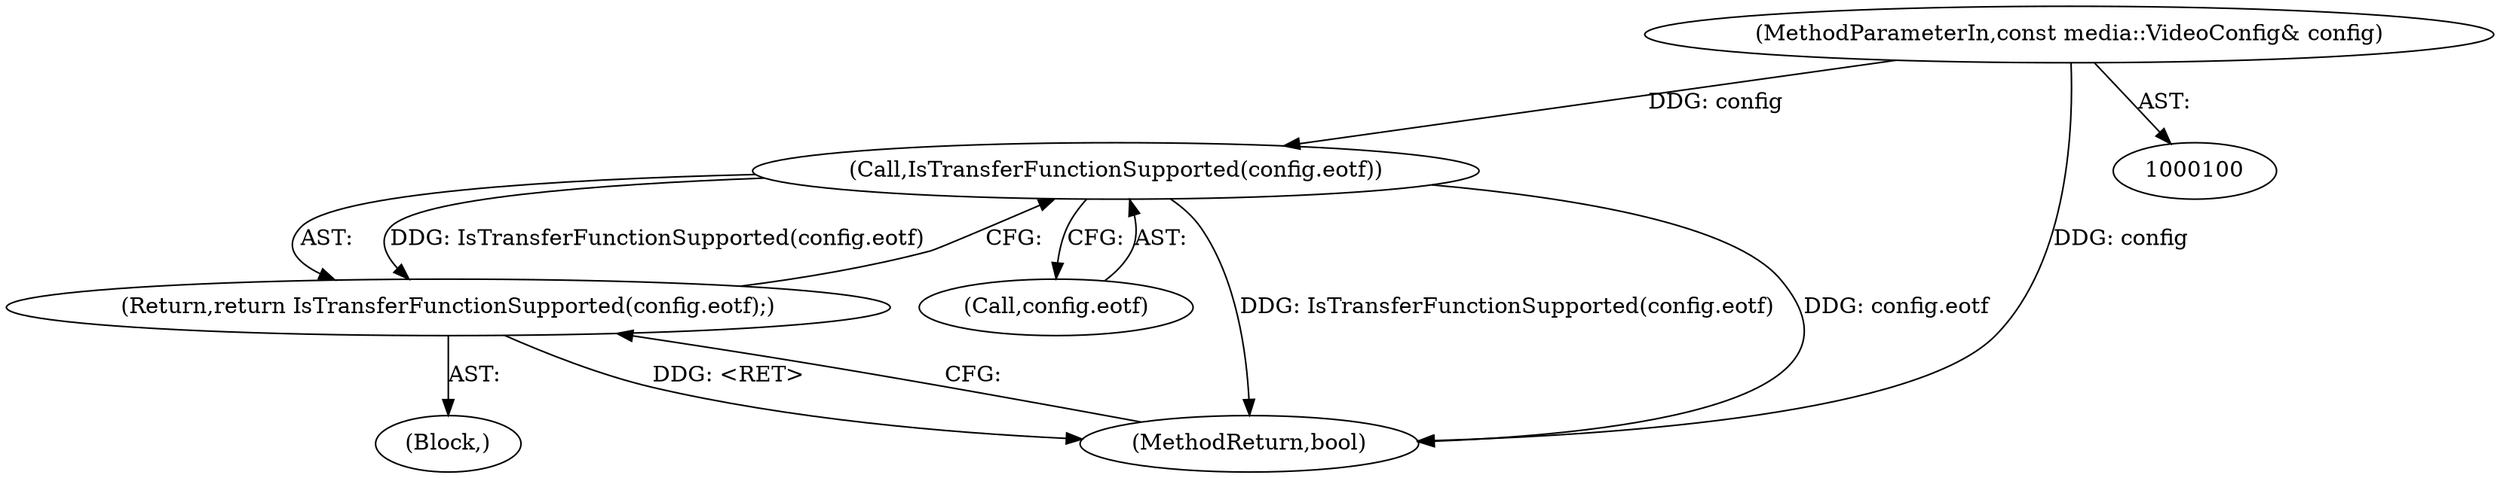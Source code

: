 digraph "1_Chrome_2fb4f2c9c461551d43fdfa28ef4c960da81a47dd@del" {
"1000110" [label="(Call,IsTransferFunctionSupported(config.eotf))"];
"1000101" [label="(MethodParameterIn,const media::VideoConfig& config)"];
"1000109" [label="(Return,return IsTransferFunctionSupported(config.eotf);)"];
"1000111" [label="(Call,config.eotf)"];
"1000107" [label="(Block,)"];
"1000109" [label="(Return,return IsTransferFunctionSupported(config.eotf);)"];
"1000110" [label="(Call,IsTransferFunctionSupported(config.eotf))"];
"1000130" [label="(MethodReturn,bool)"];
"1000101" [label="(MethodParameterIn,const media::VideoConfig& config)"];
"1000110" -> "1000109"  [label="AST: "];
"1000110" -> "1000111"  [label="CFG: "];
"1000111" -> "1000110"  [label="AST: "];
"1000109" -> "1000110"  [label="CFG: "];
"1000110" -> "1000130"  [label="DDG: IsTransferFunctionSupported(config.eotf)"];
"1000110" -> "1000130"  [label="DDG: config.eotf"];
"1000110" -> "1000109"  [label="DDG: IsTransferFunctionSupported(config.eotf)"];
"1000101" -> "1000110"  [label="DDG: config"];
"1000101" -> "1000100"  [label="AST: "];
"1000101" -> "1000130"  [label="DDG: config"];
"1000109" -> "1000107"  [label="AST: "];
"1000130" -> "1000109"  [label="CFG: "];
"1000109" -> "1000130"  [label="DDG: <RET>"];
}
